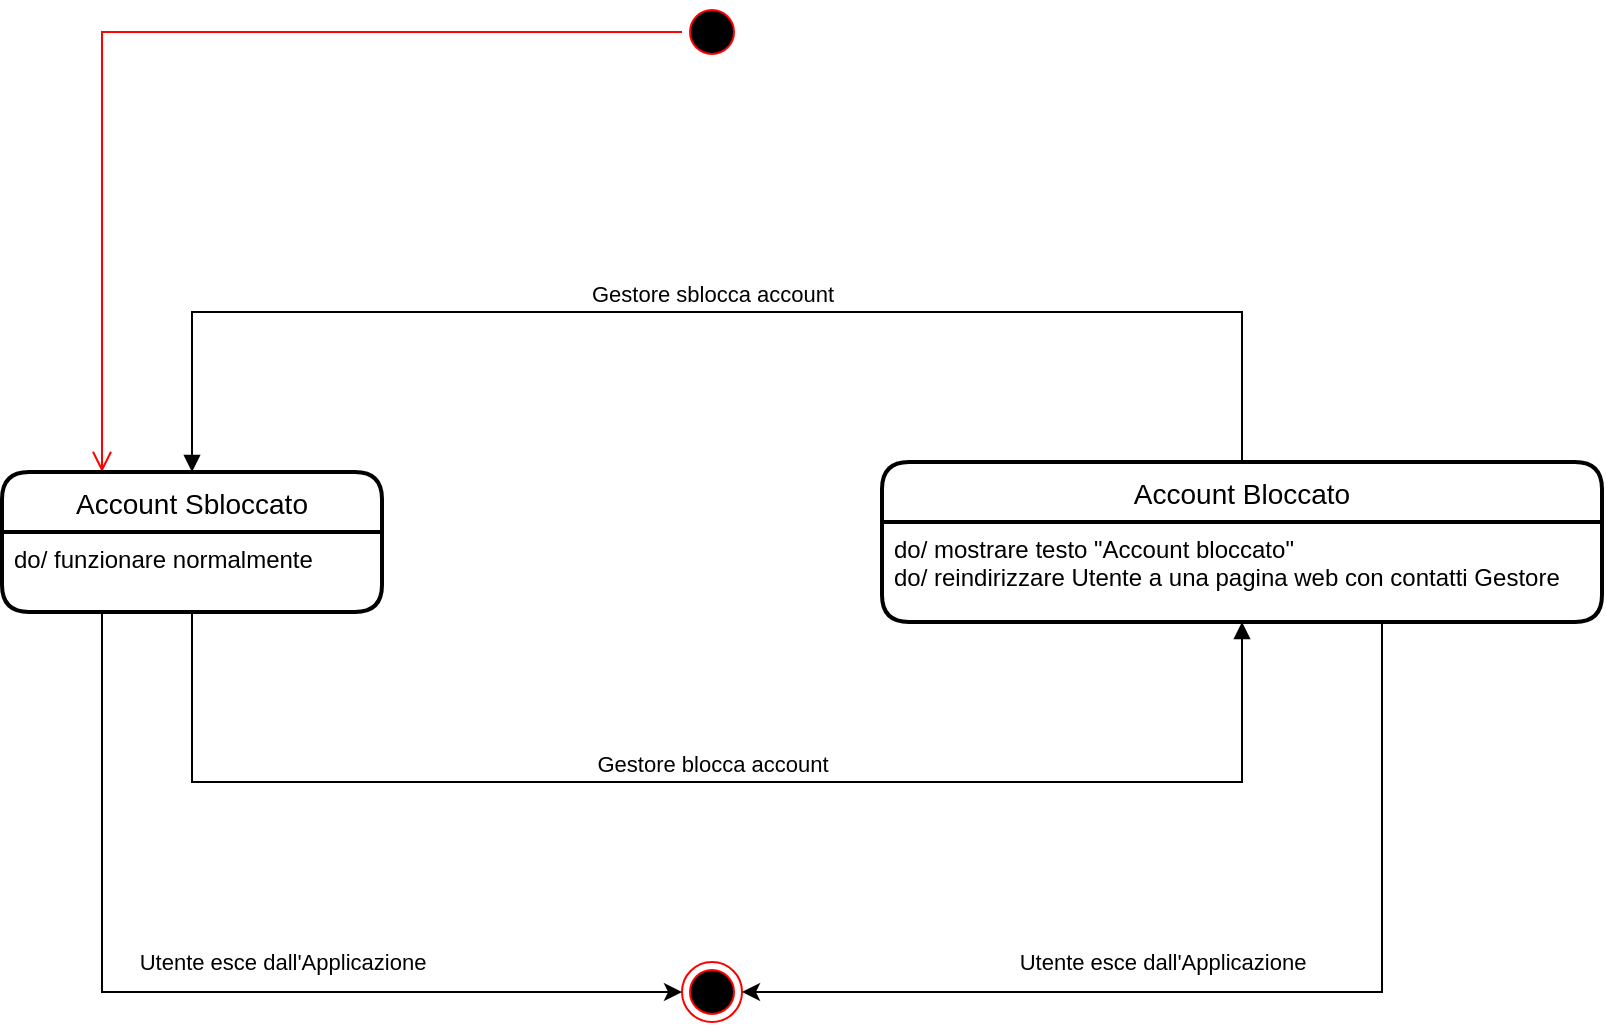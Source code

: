 <mxfile version="20.5.3" type="device"><diagram id="eHqvA7zQ66JYJZPUiITe" name="Page-1"><mxGraphModel dx="1584" dy="854" grid="1" gridSize="10" guides="1" tooltips="1" connect="1" arrows="1" fold="1" page="1" pageScale="1" pageWidth="1169" pageHeight="827" math="0" shadow="0"><root><mxCell id="0"/><mxCell id="1" parent="0"/><mxCell id="pJ5gBTWqm9eUbVpv08ra-1" value="" style="ellipse;html=1;shape=endState;fillColor=#000000;strokeColor=#ff0000;" vertex="1" parent="1"><mxGeometry x="570" y="520" width="30" height="30" as="geometry"/></mxCell><mxCell id="pJ5gBTWqm9eUbVpv08ra-2" value="" style="ellipse;html=1;shape=startState;fillColor=#000000;strokeColor=#ff0000;" vertex="1" parent="1"><mxGeometry x="570" y="40" width="30" height="30" as="geometry"/></mxCell><mxCell id="pJ5gBTWqm9eUbVpv08ra-3" value="" style="edgeStyle=orthogonalEdgeStyle;html=1;verticalAlign=bottom;endArrow=open;endSize=8;strokeColor=#ff0000;rounded=0;" edge="1" source="pJ5gBTWqm9eUbVpv08ra-2" parent="1" target="pJ5gBTWqm9eUbVpv08ra-4"><mxGeometry relative="1" as="geometry"><mxPoint x="585" y="130" as="targetPoint"/><Array as="points"><mxPoint x="280" y="55"/></Array></mxGeometry></mxCell><mxCell id="pJ5gBTWqm9eUbVpv08ra-11" value="Utente esce dall'Applicazione" style="edgeStyle=orthogonalEdgeStyle;rounded=0;orthogonalLoop=1;jettySize=auto;html=1;entryX=0;entryY=0.5;entryDx=0;entryDy=0;" edge="1" parent="1" source="pJ5gBTWqm9eUbVpv08ra-4" target="pJ5gBTWqm9eUbVpv08ra-1"><mxGeometry x="0.167" y="15" relative="1" as="geometry"><Array as="points"><mxPoint x="280" y="535"/></Array><mxPoint as="offset"/></mxGeometry></mxCell><mxCell id="pJ5gBTWqm9eUbVpv08ra-4" value="Account Sbloccato" style="swimlane;childLayout=stackLayout;horizontal=1;startSize=30;horizontalStack=0;rounded=1;fontSize=14;fontStyle=0;strokeWidth=2;resizeParent=0;resizeLast=1;shadow=0;dashed=0;align=center;" vertex="1" parent="1"><mxGeometry x="230" y="275" width="190" height="70" as="geometry"/></mxCell><mxCell id="pJ5gBTWqm9eUbVpv08ra-5" value="do/ funzionare normalmente " style="align=left;strokeColor=none;fillColor=none;spacingLeft=4;fontSize=12;verticalAlign=top;resizable=0;rotatable=0;part=1;" vertex="1" parent="pJ5gBTWqm9eUbVpv08ra-4"><mxGeometry y="30" width="190" height="40" as="geometry"/></mxCell><mxCell id="pJ5gBTWqm9eUbVpv08ra-6" value="Account Bloccato" style="swimlane;childLayout=stackLayout;horizontal=1;startSize=30;horizontalStack=0;rounded=1;fontSize=14;fontStyle=0;strokeWidth=2;resizeParent=0;resizeLast=1;shadow=0;dashed=0;align=center;" vertex="1" parent="1"><mxGeometry x="670" y="270" width="360" height="80" as="geometry"/></mxCell><mxCell id="pJ5gBTWqm9eUbVpv08ra-7" value="do/ mostrare testo &quot;Account bloccato&quot;&#10;do/ reindirizzare Utente a una pagina web con contatti Gestore" style="align=left;strokeColor=none;fillColor=none;spacingLeft=4;fontSize=12;verticalAlign=top;resizable=0;rotatable=0;part=1;" vertex="1" parent="pJ5gBTWqm9eUbVpv08ra-6"><mxGeometry y="30" width="360" height="50" as="geometry"/></mxCell><mxCell id="pJ5gBTWqm9eUbVpv08ra-8" value="Gestore blocca account" style="html=1;verticalAlign=bottom;endArrow=block;rounded=0;exitX=0.5;exitY=1;exitDx=0;exitDy=0;entryX=0.5;entryY=1;entryDx=0;entryDy=0;edgeStyle=orthogonalEdgeStyle;" edge="1" parent="1" source="pJ5gBTWqm9eUbVpv08ra-5" target="pJ5gBTWqm9eUbVpv08ra-7"><mxGeometry width="80" relative="1" as="geometry"><mxPoint x="580" y="360" as="sourcePoint"/><mxPoint x="660" y="360" as="targetPoint"/><Array as="points"><mxPoint x="325" y="430"/><mxPoint x="850" y="430"/></Array></mxGeometry></mxCell><mxCell id="pJ5gBTWqm9eUbVpv08ra-10" value="Gestore sblocca account" style="html=1;verticalAlign=bottom;endArrow=block;rounded=0;edgeStyle=orthogonalEdgeStyle;entryX=0.5;entryY=0;entryDx=0;entryDy=0;" edge="1" parent="1" source="pJ5gBTWqm9eUbVpv08ra-6" target="pJ5gBTWqm9eUbVpv08ra-4"><mxGeometry width="80" relative="1" as="geometry"><mxPoint x="875.0" y="115.0" as="sourcePoint"/><mxPoint x="350" y="110.0" as="targetPoint"/><Array as="points"><mxPoint x="850" y="195"/><mxPoint x="325" y="195"/></Array></mxGeometry></mxCell><mxCell id="pJ5gBTWqm9eUbVpv08ra-12" value="&lt;meta charset=&quot;utf-8&quot;&gt;&lt;span style=&quot;color: rgb(0, 0, 0); font-family: Helvetica; font-size: 11px; font-style: normal; font-variant-ligatures: normal; font-variant-caps: normal; font-weight: 400; letter-spacing: normal; orphans: 2; text-align: center; text-indent: 0px; text-transform: none; widows: 2; word-spacing: 0px; -webkit-text-stroke-width: 0px; background-color: rgb(255, 255, 255); text-decoration-thickness: initial; text-decoration-style: initial; text-decoration-color: initial; float: none; display: inline !important;&quot;&gt;Utente esce dall'Applicazione&lt;/span&gt;" style="edgeStyle=orthogonalEdgeStyle;rounded=0;orthogonalLoop=1;jettySize=auto;html=1;entryX=1;entryY=0.5;entryDx=0;entryDy=0;" edge="1" parent="1" source="pJ5gBTWqm9eUbVpv08ra-7" target="pJ5gBTWqm9eUbVpv08ra-1"><mxGeometry x="0.168" y="-15" relative="1" as="geometry"><Array as="points"><mxPoint x="920" y="535"/></Array><mxPoint as="offset"/></mxGeometry></mxCell></root></mxGraphModel></diagram></mxfile>